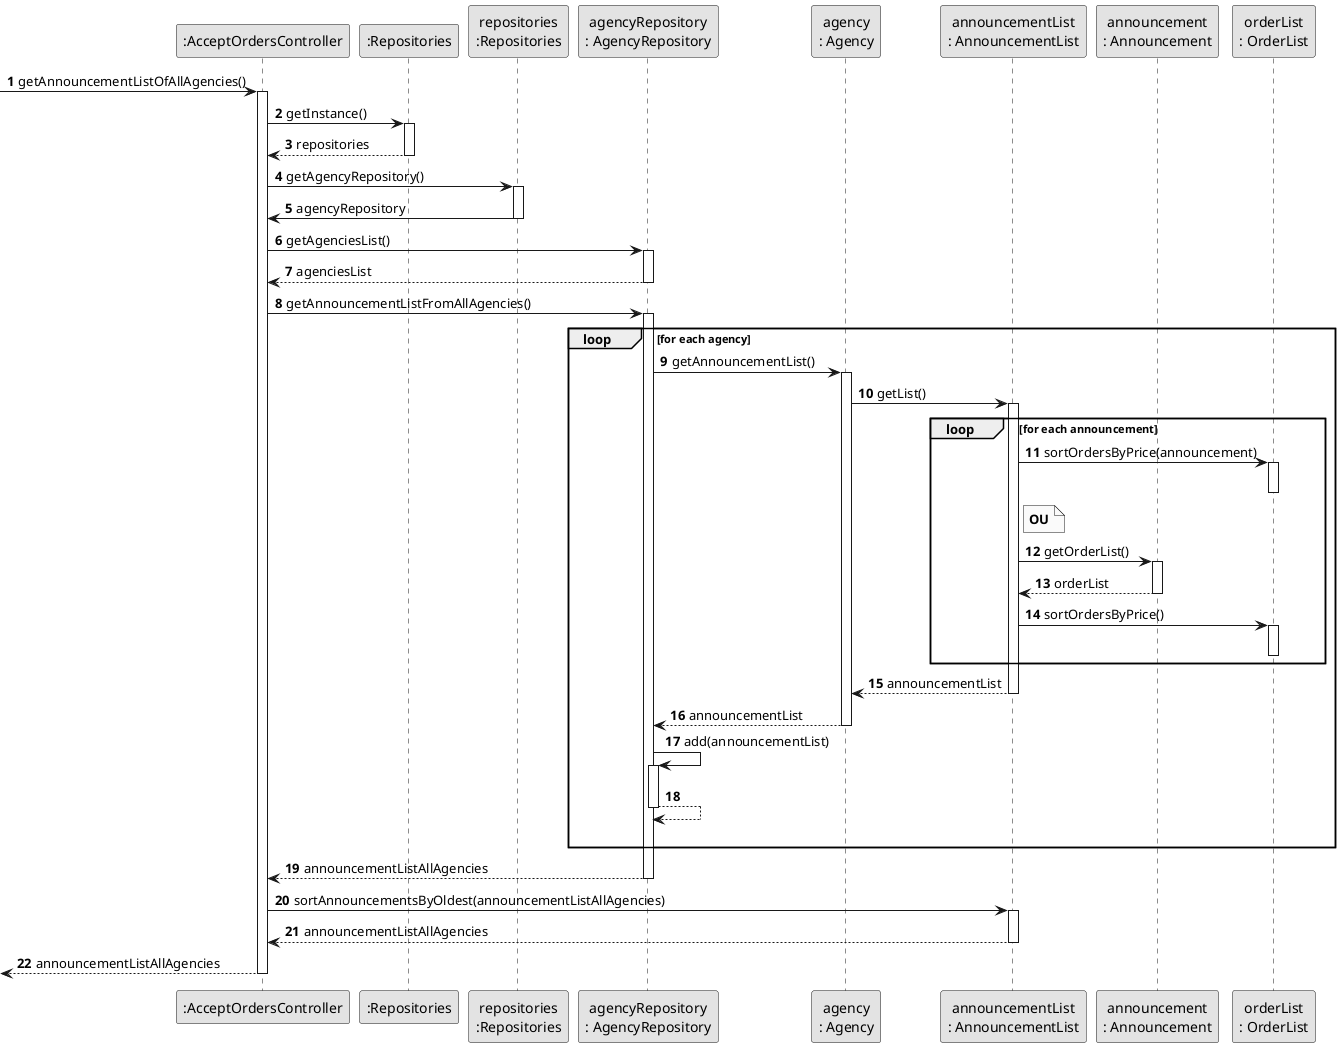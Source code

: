 @startuml
skinparam monochrome true
skinparam packageStyle rectangle
skinparam shadowing false

autonumber
participant ":AcceptOrdersController" as CTRL
 participant ":Repositories" as RepositorySingleton
 participant "repositories\n:Repositories" as PLAT
 participant "agencyRepository\n: AgencyRepository" as AgRep
 participant "agency\n: Agency" as AGENCY
 participant "announcementList\n: AnnouncementList" as AnnList
 participant "announcement\n: Announcement" as Announce
 participant "orderList\n: OrderList" as OrderList

-> CTRL: getAnnouncementListOfAllAgencies()
activate CTRL

    CTRL -> RepositorySingleton : getInstance()
    activate RepositorySingleton

    RepositorySingleton --> CTRL : repositories
    deactivate RepositorySingleton

     CTRL -> PLAT :  getAgencyRepository()
     activate PLAT

     PLAT -> CTRL : agencyRepository
     deactivate PLAT

     CTRL-> AgRep : getAgenciesList()
     activate AgRep

     AgRep --> CTRL : agenciesList
     deactivate AgRep

     CTRL -> AgRep :  getAnnouncementListFromAllAgencies()
     activate AgRep

         loop for each agency
         AgRep -> AGENCY :  getAnnouncementList()
         activate AGENCY

         AGENCY -> AnnList : getList()
         activate AnnList

            loop  for each announcement

            AnnList -> OrderList : sortOrdersByPrice(announcement)
            activate OrderList
            deactivate OrderList

                note right AnnList
                **OU**
                end note

            AnnList -> Announce : getOrderList()
            activate Announce

            Announce --> AnnList: orderList
            deactivate Announce
            AnnList -> OrderList : sortOrdersByPrice()
            activate OrderList
            deactivate OrderList

            end loop

         AnnList --> AGENCY: announcementList
         deactivate AnnList

         AGENCY --> AgRep: announcementList
         deactivate AGENCY

         AgRep -> AgRep: add(announcementList)
         activate AgRep

         AgRep --> AgRep:
         deactivate AgRep
         |||
         end loop

     AgRep --> CTRL: announcementListAllAgencies
     deactivate AgRep

     CTRL -> AnnList: sortAnnouncementsByOldest(announcementListAllAgencies)
     activate AnnList

     AnnList --> CTRL: announcementListAllAgencies
     deactivate AnnList

     <-- CTRL: announcementListAllAgencies
     deactivate CTRL

@enduml